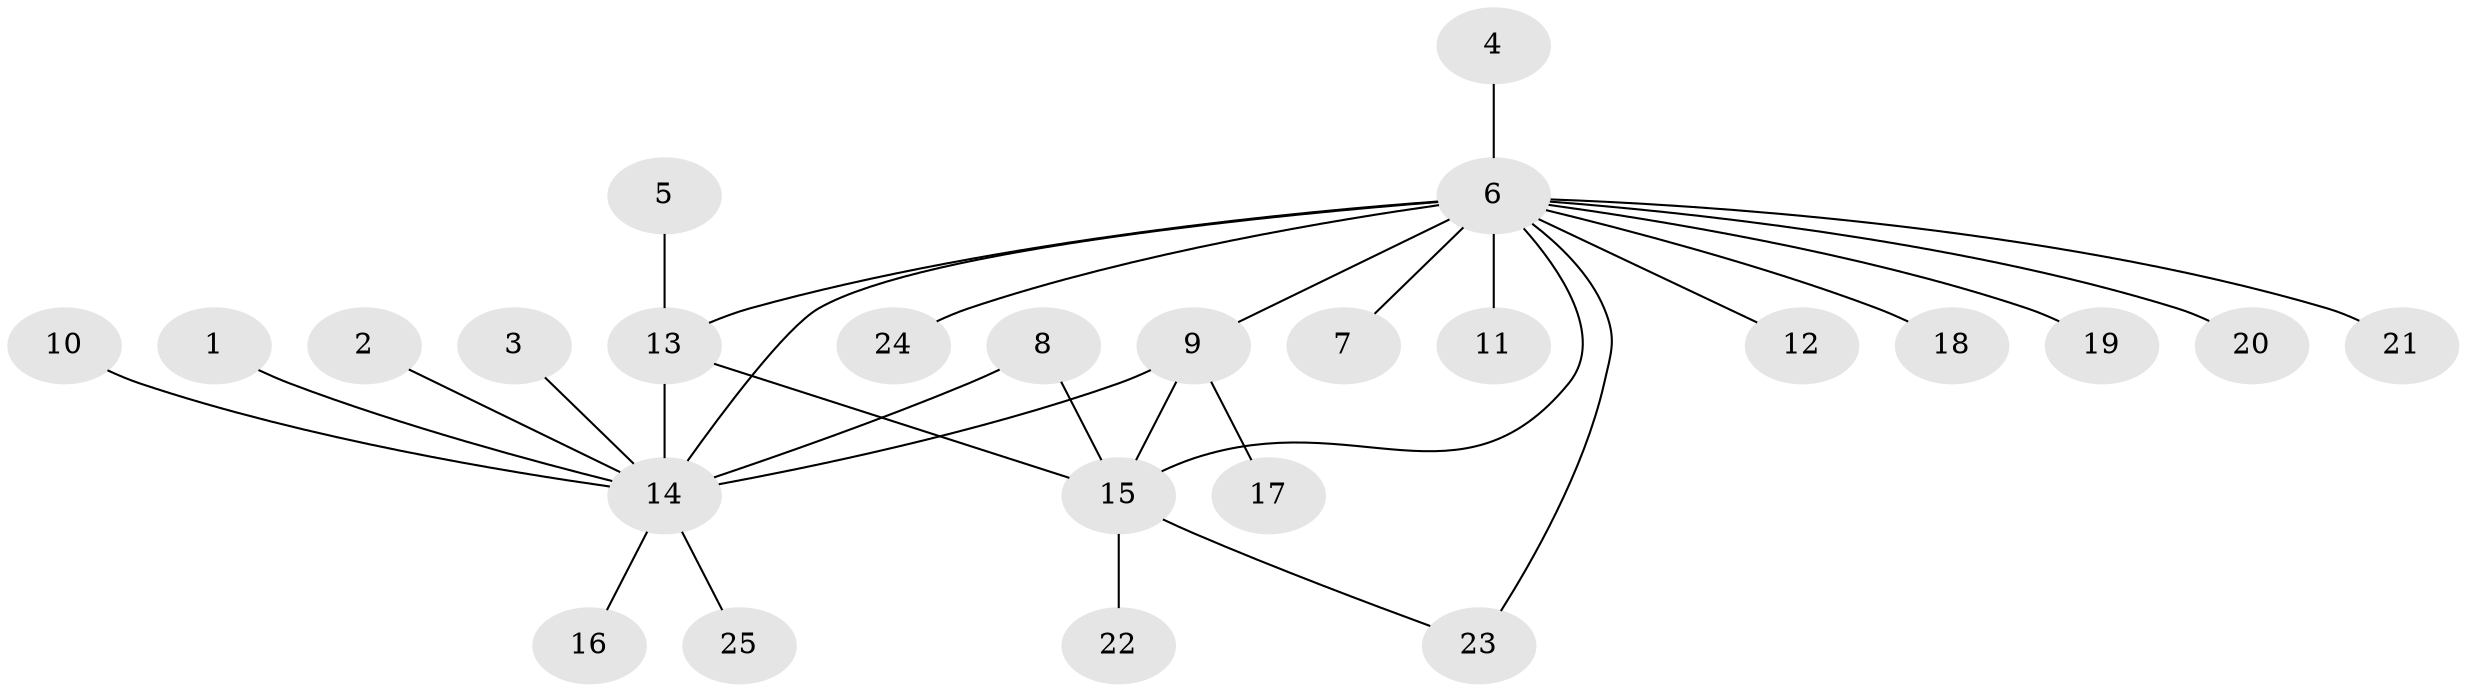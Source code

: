 // original degree distribution, {15: 0.02, 12: 0.02, 2: 0.24, 4: 0.1, 1: 0.5, 3: 0.08, 5: 0.02, 9: 0.02}
// Generated by graph-tools (version 1.1) at 2025/49/03/09/25 03:49:49]
// undirected, 25 vertices, 30 edges
graph export_dot {
graph [start="1"]
  node [color=gray90,style=filled];
  1;
  2;
  3;
  4;
  5;
  6;
  7;
  8;
  9;
  10;
  11;
  12;
  13;
  14;
  15;
  16;
  17;
  18;
  19;
  20;
  21;
  22;
  23;
  24;
  25;
  1 -- 14 [weight=1.0];
  2 -- 14 [weight=1.0];
  3 -- 14 [weight=1.0];
  4 -- 6 [weight=1.0];
  5 -- 13 [weight=1.0];
  6 -- 7 [weight=1.0];
  6 -- 9 [weight=1.0];
  6 -- 11 [weight=1.0];
  6 -- 12 [weight=1.0];
  6 -- 13 [weight=2.0];
  6 -- 14 [weight=2.0];
  6 -- 15 [weight=1.0];
  6 -- 18 [weight=1.0];
  6 -- 19 [weight=1.0];
  6 -- 20 [weight=1.0];
  6 -- 21 [weight=1.0];
  6 -- 23 [weight=1.0];
  6 -- 24 [weight=1.0];
  8 -- 14 [weight=1.0];
  8 -- 15 [weight=1.0];
  9 -- 14 [weight=1.0];
  9 -- 15 [weight=1.0];
  9 -- 17 [weight=1.0];
  10 -- 14 [weight=1.0];
  13 -- 14 [weight=2.0];
  13 -- 15 [weight=1.0];
  14 -- 16 [weight=1.0];
  14 -- 25 [weight=1.0];
  15 -- 22 [weight=1.0];
  15 -- 23 [weight=1.0];
}
